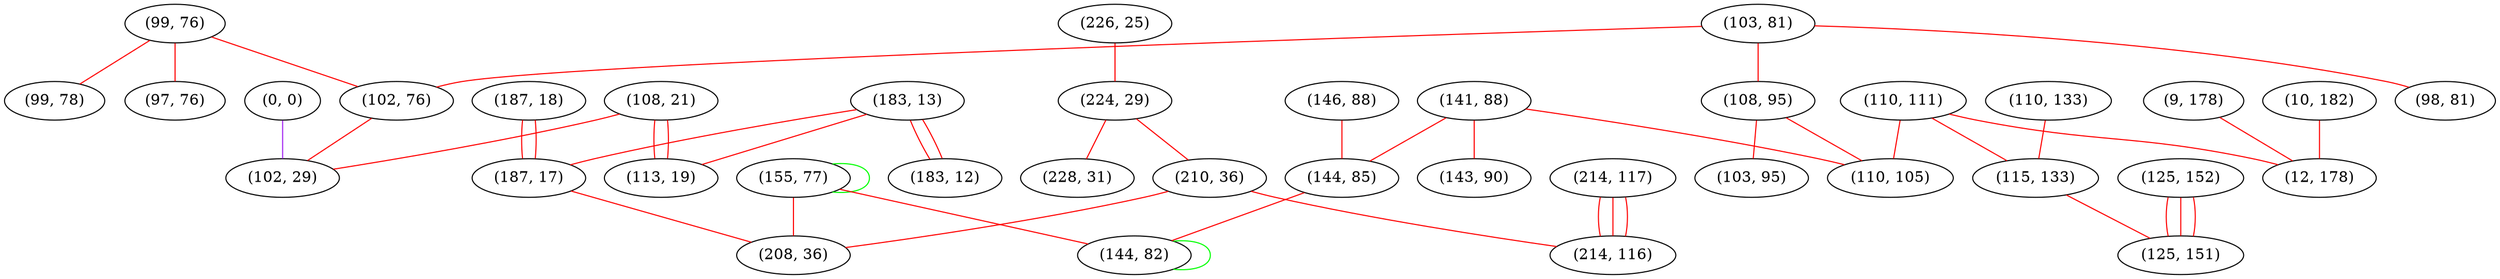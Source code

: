 graph "" {
"(99, 76)";
"(226, 25)";
"(141, 88)";
"(146, 88)";
"(187, 18)";
"(155, 77)";
"(110, 111)";
"(103, 81)";
"(183, 13)";
"(224, 29)";
"(108, 21)";
"(113, 19)";
"(110, 133)";
"(210, 36)";
"(108, 95)";
"(187, 17)";
"(214, 117)";
"(9, 178)";
"(99, 78)";
"(214, 116)";
"(0, 0)";
"(115, 133)";
"(183, 12)";
"(144, 85)";
"(125, 152)";
"(110, 105)";
"(10, 182)";
"(143, 90)";
"(97, 76)";
"(208, 36)";
"(12, 178)";
"(125, 151)";
"(103, 95)";
"(102, 76)";
"(228, 31)";
"(102, 29)";
"(144, 82)";
"(98, 81)";
"(99, 76)" -- "(102, 76)"  [color=red, key=0, weight=1];
"(99, 76)" -- "(99, 78)"  [color=red, key=0, weight=1];
"(99, 76)" -- "(97, 76)"  [color=red, key=0, weight=1];
"(226, 25)" -- "(224, 29)"  [color=red, key=0, weight=1];
"(141, 88)" -- "(110, 105)"  [color=red, key=0, weight=1];
"(141, 88)" -- "(144, 85)"  [color=red, key=0, weight=1];
"(141, 88)" -- "(143, 90)"  [color=red, key=0, weight=1];
"(146, 88)" -- "(144, 85)"  [color=red, key=0, weight=1];
"(187, 18)" -- "(187, 17)"  [color=red, key=0, weight=1];
"(187, 18)" -- "(187, 17)"  [color=red, key=1, weight=1];
"(155, 77)" -- "(208, 36)"  [color=red, key=0, weight=1];
"(155, 77)" -- "(144, 82)"  [color=red, key=0, weight=1];
"(155, 77)" -- "(155, 77)"  [color=green, key=0, weight=2];
"(110, 111)" -- "(12, 178)"  [color=red, key=0, weight=1];
"(110, 111)" -- "(110, 105)"  [color=red, key=0, weight=1];
"(110, 111)" -- "(115, 133)"  [color=red, key=0, weight=1];
"(103, 81)" -- "(102, 76)"  [color=red, key=0, weight=1];
"(103, 81)" -- "(108, 95)"  [color=red, key=0, weight=1];
"(103, 81)" -- "(98, 81)"  [color=red, key=0, weight=1];
"(183, 13)" -- "(183, 12)"  [color=red, key=0, weight=1];
"(183, 13)" -- "(183, 12)"  [color=red, key=1, weight=1];
"(183, 13)" -- "(113, 19)"  [color=red, key=0, weight=1];
"(183, 13)" -- "(187, 17)"  [color=red, key=0, weight=1];
"(224, 29)" -- "(228, 31)"  [color=red, key=0, weight=1];
"(224, 29)" -- "(210, 36)"  [color=red, key=0, weight=1];
"(108, 21)" -- "(113, 19)"  [color=red, key=0, weight=1];
"(108, 21)" -- "(113, 19)"  [color=red, key=1, weight=1];
"(108, 21)" -- "(102, 29)"  [color=red, key=0, weight=1];
"(110, 133)" -- "(115, 133)"  [color=red, key=0, weight=1];
"(210, 36)" -- "(214, 116)"  [color=red, key=0, weight=1];
"(210, 36)" -- "(208, 36)"  [color=red, key=0, weight=1];
"(108, 95)" -- "(110, 105)"  [color=red, key=0, weight=1];
"(108, 95)" -- "(103, 95)"  [color=red, key=0, weight=1];
"(187, 17)" -- "(208, 36)"  [color=red, key=0, weight=1];
"(214, 117)" -- "(214, 116)"  [color=red, key=0, weight=1];
"(214, 117)" -- "(214, 116)"  [color=red, key=1, weight=1];
"(214, 117)" -- "(214, 116)"  [color=red, key=2, weight=1];
"(9, 178)" -- "(12, 178)"  [color=red, key=0, weight=1];
"(0, 0)" -- "(102, 29)"  [color=purple, key=0, weight=4];
"(115, 133)" -- "(125, 151)"  [color=red, key=0, weight=1];
"(144, 85)" -- "(144, 82)"  [color=red, key=0, weight=1];
"(125, 152)" -- "(125, 151)"  [color=red, key=0, weight=1];
"(125, 152)" -- "(125, 151)"  [color=red, key=1, weight=1];
"(125, 152)" -- "(125, 151)"  [color=red, key=2, weight=1];
"(10, 182)" -- "(12, 178)"  [color=red, key=0, weight=1];
"(102, 76)" -- "(102, 29)"  [color=red, key=0, weight=1];
"(144, 82)" -- "(144, 82)"  [color=green, key=0, weight=2];
}

